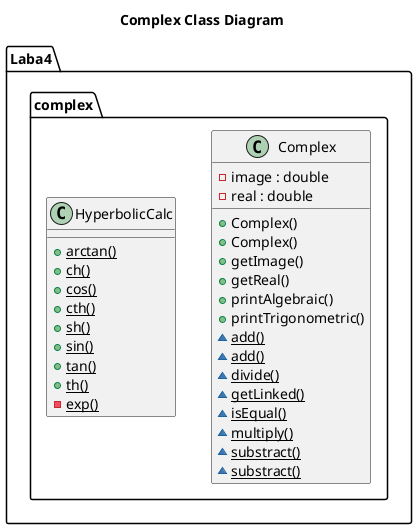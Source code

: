 @startuml

title Complex Class Diagram

  namespace Laba4 {
    namespace complex {
      class Complex {
          - image : double
          - real : double
          + Complex()
          + Complex()
          + getImage()
          + getReal()
          + printAlgebraic()
          + printTrigonometric()
          {static} ~ add()
          {static} ~ add()
          {static} ~ divide()
          {static} ~ getLinked()
          {static} ~ isEqual()
          {static} ~ multiply()
          {static} ~ substract()
          {static} ~ substract()
      }
    }
  }

  namespace Laba4 {
    namespace complex {
      class HyperbolicCalc {
          {static} + arctan()
          {static} + ch()
          {static} + cos()
          {static} + cth()
          {static} + sh()
          {static} + sin()
          {static} + tan()
          {static} + th()
          {static} - exp()
      }
    }
  }

@enduml
